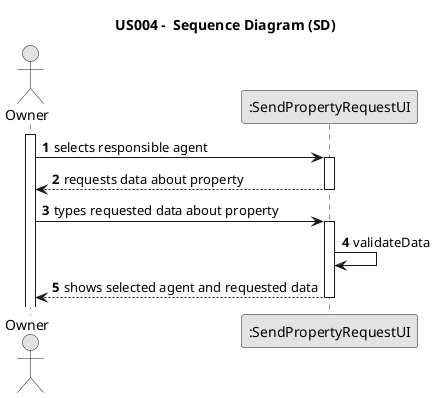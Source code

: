 @startuml
skinparam monochrome true
skinparam packageStyle rectangle
skinparam shadowing false

title US004 -  Sequence Diagram (SD)

autonumber

'hide footbox
actor "Owner" as ADM
participant ":SendPropertyRequestUI" as UI

activate ADM

    ADM -> UI : selects responsible agent
    activate UI

        UI --> ADM : requests data about property
    deactivate UI

    ADM -> UI : types requested data about property
    activate UI

        UI -> UI : validateData

        UI --> ADM : shows selected agent and requested data
    deactivate UI
@enduml